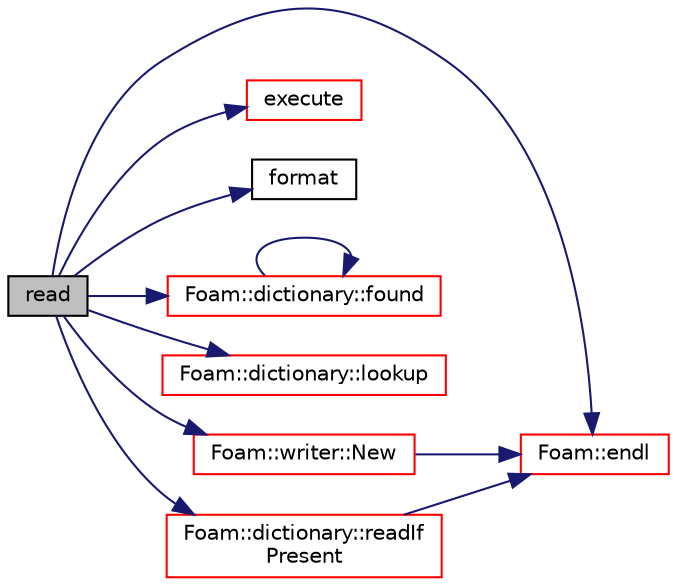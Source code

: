 digraph "read"
{
  bgcolor="transparent";
  edge [fontname="Helvetica",fontsize="10",labelfontname="Helvetica",labelfontsize="10"];
  node [fontname="Helvetica",fontsize="10",shape=record];
  rankdir="LR";
  Node1 [label="read",height=0.2,width=0.4,color="black", fillcolor="grey75", style="filled", fontcolor="black"];
  Node1 -> Node2 [color="midnightblue",fontsize="10",style="solid",fontname="Helvetica"];
  Node2 [label="Foam::endl",height=0.2,width=0.4,color="red",URL="$a10936.html#a2db8fe02a0d3909e9351bb4275b23ce4",tooltip="Add newline and flush stream. "];
  Node1 -> Node3 [color="midnightblue",fontsize="10",style="solid",fontname="Helvetica"];
  Node3 [label="execute",height=0.2,width=0.4,color="red",URL="$a02203.html#ac7366682f728350b2ed2c67e9aa68f3e",tooltip="Do nothing. "];
  Node1 -> Node4 [color="midnightblue",fontsize="10",style="solid",fontname="Helvetica"];
  Node4 [label="format",height=0.2,width=0.4,color="black",URL="$a04425.html#a7ab39052688ef9931c1bb993be7e88d5"];
  Node1 -> Node5 [color="midnightblue",fontsize="10",style="solid",fontname="Helvetica"];
  Node5 [label="Foam::dictionary::found",height=0.2,width=0.4,color="red",URL="$a00532.html#ae9d6521e0e8d3956f9b49ddeb44877b8",tooltip="Search dictionary for given keyword. "];
  Node5 -> Node5 [color="midnightblue",fontsize="10",style="solid",fontname="Helvetica"];
  Node1 -> Node6 [color="midnightblue",fontsize="10",style="solid",fontname="Helvetica"];
  Node6 [label="Foam::dictionary::lookup",height=0.2,width=0.4,color="red",URL="$a00532.html#a8baab402d653d6e789f67c57e23a5b59",tooltip="Find and return an entry data stream. "];
  Node1 -> Node7 [color="midnightblue",fontsize="10",style="solid",fontname="Helvetica"];
  Node7 [label="Foam::writer::New",height=0.2,width=0.4,color="red",URL="$a02995.html#aae3b42e8c361cdb185c69285fcf9efd7",tooltip="Return a reference to the selected writer. "];
  Node7 -> Node2 [color="midnightblue",fontsize="10",style="solid",fontname="Helvetica"];
  Node1 -> Node8 [color="midnightblue",fontsize="10",style="solid",fontname="Helvetica"];
  Node8 [label="Foam::dictionary::readIf\lPresent",height=0.2,width=0.4,color="red",URL="$a00532.html#ac3502a72e9d1a84f63c4919b78595cd4",tooltip="Find an entry if present, and assign to T. "];
  Node8 -> Node2 [color="midnightblue",fontsize="10",style="solid",fontname="Helvetica"];
}
